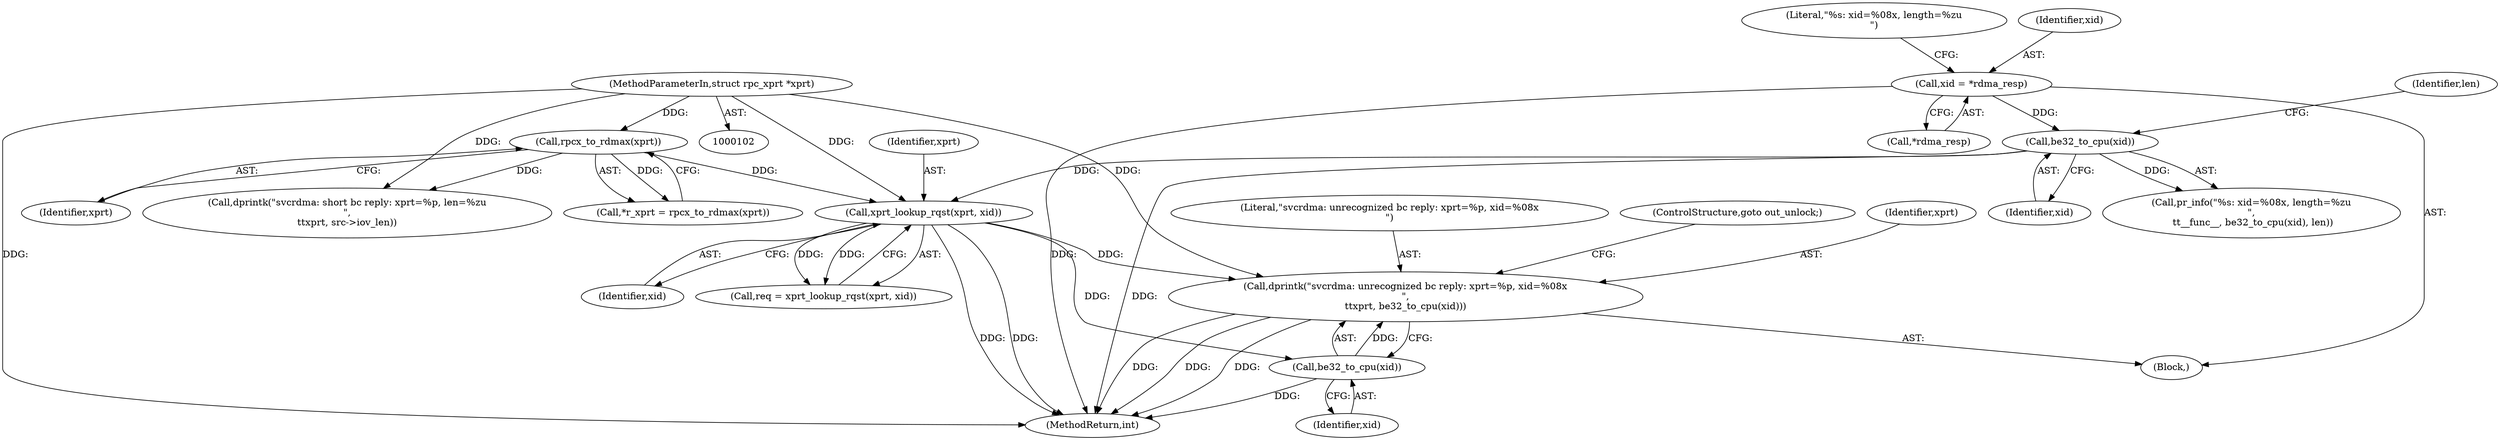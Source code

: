 digraph "0_linux_c70422f760c120480fee4de6c38804c72aa26bc1_23@pointer" {
"1000308" [label="(Call,dprintk(\"svcrdma: unrecognized bc reply: xprt=%p, xid=%08x\n\",\n\t\txprt, be32_to_cpu(xid)))"];
"1000183" [label="(Call,xprt_lookup_rqst(xprt, xid))"];
"1000110" [label="(Call,rpcx_to_rdmax(xprt))"];
"1000103" [label="(MethodParameterIn,struct rpc_xprt *xprt)"];
"1000148" [label="(Call,be32_to_cpu(xid))"];
"1000141" [label="(Call,xid = *rdma_resp)"];
"1000311" [label="(Call,be32_to_cpu(xid))"];
"1000150" [label="(Identifier,len)"];
"1000312" [label="(Identifier,xid)"];
"1000308" [label="(Call,dprintk(\"svcrdma: unrecognized bc reply: xprt=%p, xid=%08x\n\",\n\t\txprt, be32_to_cpu(xid)))"];
"1000149" [label="(Identifier,xid)"];
"1000141" [label="(Call,xid = *rdma_resp)"];
"1000146" [label="(Literal,\"%s: xid=%08x, length=%zu\n\")"];
"1000184" [label="(Identifier,xprt)"];
"1000309" [label="(Literal,\"svcrdma: unrecognized bc reply: xprt=%p, xid=%08x\n\")"];
"1000311" [label="(Call,be32_to_cpu(xid))"];
"1000300" [label="(Call,dprintk(\"svcrdma: short bc reply: xprt=%p, len=%zu\n\",\n\t\txprt, src->iov_len))"];
"1000313" [label="(ControlStructure,goto out_unlock;)"];
"1000143" [label="(Call,*rdma_resp)"];
"1000310" [label="(Identifier,xprt)"];
"1000148" [label="(Call,be32_to_cpu(xid))"];
"1000106" [label="(Block,)"];
"1000183" [label="(Call,xprt_lookup_rqst(xprt, xid))"];
"1000111" [label="(Identifier,xprt)"];
"1000314" [label="(MethodReturn,int)"];
"1000145" [label="(Call,pr_info(\"%s: xid=%08x, length=%zu\n\",\n \t\t__func__, be32_to_cpu(xid), len))"];
"1000108" [label="(Call,*r_xprt = rpcx_to_rdmax(xprt))"];
"1000103" [label="(MethodParameterIn,struct rpc_xprt *xprt)"];
"1000142" [label="(Identifier,xid)"];
"1000181" [label="(Call,req = xprt_lookup_rqst(xprt, xid))"];
"1000185" [label="(Identifier,xid)"];
"1000110" [label="(Call,rpcx_to_rdmax(xprt))"];
"1000308" -> "1000106"  [label="AST: "];
"1000308" -> "1000311"  [label="CFG: "];
"1000309" -> "1000308"  [label="AST: "];
"1000310" -> "1000308"  [label="AST: "];
"1000311" -> "1000308"  [label="AST: "];
"1000313" -> "1000308"  [label="CFG: "];
"1000308" -> "1000314"  [label="DDG: "];
"1000308" -> "1000314"  [label="DDG: "];
"1000308" -> "1000314"  [label="DDG: "];
"1000183" -> "1000308"  [label="DDG: "];
"1000103" -> "1000308"  [label="DDG: "];
"1000311" -> "1000308"  [label="DDG: "];
"1000183" -> "1000181"  [label="AST: "];
"1000183" -> "1000185"  [label="CFG: "];
"1000184" -> "1000183"  [label="AST: "];
"1000185" -> "1000183"  [label="AST: "];
"1000181" -> "1000183"  [label="CFG: "];
"1000183" -> "1000314"  [label="DDG: "];
"1000183" -> "1000314"  [label="DDG: "];
"1000183" -> "1000181"  [label="DDG: "];
"1000183" -> "1000181"  [label="DDG: "];
"1000110" -> "1000183"  [label="DDG: "];
"1000103" -> "1000183"  [label="DDG: "];
"1000148" -> "1000183"  [label="DDG: "];
"1000183" -> "1000311"  [label="DDG: "];
"1000110" -> "1000108"  [label="AST: "];
"1000110" -> "1000111"  [label="CFG: "];
"1000111" -> "1000110"  [label="AST: "];
"1000108" -> "1000110"  [label="CFG: "];
"1000110" -> "1000108"  [label="DDG: "];
"1000103" -> "1000110"  [label="DDG: "];
"1000110" -> "1000300"  [label="DDG: "];
"1000103" -> "1000102"  [label="AST: "];
"1000103" -> "1000314"  [label="DDG: "];
"1000103" -> "1000300"  [label="DDG: "];
"1000148" -> "1000145"  [label="AST: "];
"1000148" -> "1000149"  [label="CFG: "];
"1000149" -> "1000148"  [label="AST: "];
"1000150" -> "1000148"  [label="CFG: "];
"1000148" -> "1000314"  [label="DDG: "];
"1000148" -> "1000145"  [label="DDG: "];
"1000141" -> "1000148"  [label="DDG: "];
"1000141" -> "1000106"  [label="AST: "];
"1000141" -> "1000143"  [label="CFG: "];
"1000142" -> "1000141"  [label="AST: "];
"1000143" -> "1000141"  [label="AST: "];
"1000146" -> "1000141"  [label="CFG: "];
"1000141" -> "1000314"  [label="DDG: "];
"1000311" -> "1000312"  [label="CFG: "];
"1000312" -> "1000311"  [label="AST: "];
"1000311" -> "1000314"  [label="DDG: "];
}
